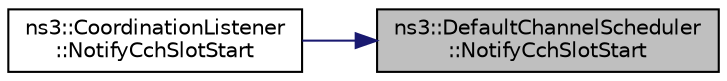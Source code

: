 digraph "ns3::DefaultChannelScheduler::NotifyCchSlotStart"
{
 // LATEX_PDF_SIZE
  edge [fontname="Helvetica",fontsize="10",labelfontname="Helvetica",labelfontsize="10"];
  node [fontname="Helvetica",fontsize="10",shape=record];
  rankdir="RL";
  Node1 [label="ns3::DefaultChannelScheduler\l::NotifyCchSlotStart",height=0.2,width=0.4,color="black", fillcolor="grey75", style="filled", fontcolor="black",tooltip="Notify CCH slot start."];
  Node1 -> Node2 [dir="back",color="midnightblue",fontsize="10",style="solid",fontname="Helvetica"];
  Node2 [label="ns3::CoordinationListener\l::NotifyCchSlotStart",height=0.2,width=0.4,color="black", fillcolor="white", style="filled",URL="$classns3_1_1_coordination_listener.html#a2f95a49b9485cf121678825cd868559b",tooltip=" "];
}
